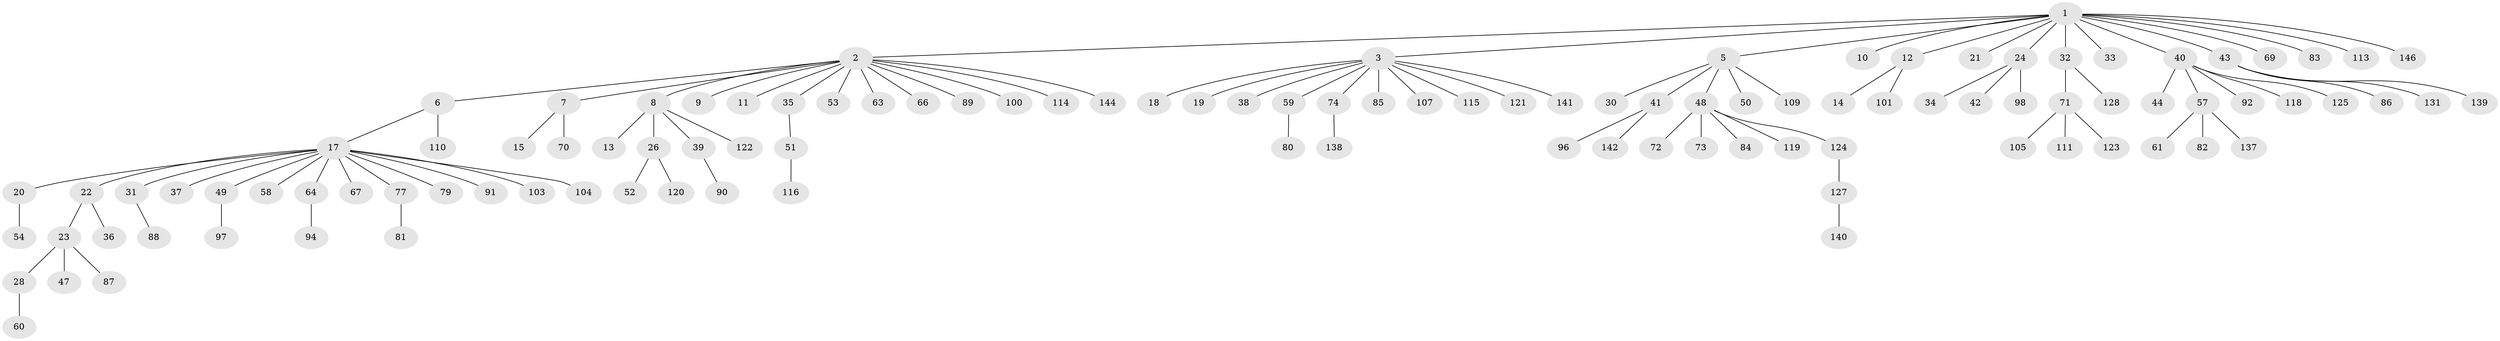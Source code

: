 // Generated by graph-tools (version 1.1) at 2025/23/03/03/25 07:23:51]
// undirected, 113 vertices, 112 edges
graph export_dot {
graph [start="1"]
  node [color=gray90,style=filled];
  1 [super="+68"];
  2 [super="+4"];
  3 [super="+27"];
  5 [super="+16"];
  6 [super="+78"];
  7 [super="+136"];
  8 [super="+117"];
  9;
  10;
  11 [super="+29"];
  12 [super="+65"];
  13;
  14;
  15;
  17 [super="+25"];
  18;
  19 [super="+62"];
  20 [super="+46"];
  21;
  22 [super="+129"];
  23 [super="+112"];
  24 [super="+108"];
  26 [super="+132"];
  28;
  30;
  31 [super="+76"];
  32 [super="+45"];
  33;
  34;
  35 [super="+99"];
  36;
  37;
  38;
  39;
  40 [super="+93"];
  41;
  42;
  43 [super="+55"];
  44;
  47;
  48 [super="+56"];
  49 [super="+143"];
  50;
  51 [super="+75"];
  52;
  53;
  54;
  57;
  58 [super="+126"];
  59;
  60;
  61;
  63 [super="+134"];
  64;
  66;
  67;
  69 [super="+106"];
  70;
  71 [super="+102"];
  72;
  73;
  74 [super="+130"];
  77;
  79;
  80;
  81;
  82 [super="+95"];
  83;
  84;
  85;
  86;
  87;
  88;
  89;
  90;
  91;
  92;
  94;
  96;
  97;
  98;
  100;
  101;
  103;
  104;
  105;
  107;
  109;
  110;
  111;
  113;
  114 [super="+135"];
  115;
  116;
  118;
  119;
  120;
  121;
  122 [super="+133"];
  123;
  124;
  125;
  127;
  128;
  131;
  137;
  138 [super="+145"];
  139;
  140;
  141;
  142;
  144;
  146;
  1 -- 2;
  1 -- 3;
  1 -- 5;
  1 -- 10;
  1 -- 12;
  1 -- 21;
  1 -- 24;
  1 -- 32;
  1 -- 33;
  1 -- 40;
  1 -- 43;
  1 -- 69;
  1 -- 83;
  1 -- 113;
  1 -- 146;
  2 -- 6;
  2 -- 7;
  2 -- 9;
  2 -- 35;
  2 -- 63;
  2 -- 66;
  2 -- 89;
  2 -- 100;
  2 -- 144;
  2 -- 114;
  2 -- 53;
  2 -- 8;
  2 -- 11;
  3 -- 18;
  3 -- 19;
  3 -- 38;
  3 -- 59;
  3 -- 74;
  3 -- 85;
  3 -- 107;
  3 -- 115;
  3 -- 121;
  3 -- 141;
  5 -- 41;
  5 -- 48;
  5 -- 50;
  5 -- 109;
  5 -- 30;
  6 -- 17;
  6 -- 110;
  7 -- 15;
  7 -- 70;
  8 -- 13;
  8 -- 26;
  8 -- 39;
  8 -- 122;
  12 -- 14;
  12 -- 101;
  17 -- 20;
  17 -- 22;
  17 -- 31;
  17 -- 37;
  17 -- 67;
  17 -- 79;
  17 -- 103;
  17 -- 104;
  17 -- 64;
  17 -- 49;
  17 -- 58;
  17 -- 91;
  17 -- 77;
  20 -- 54;
  22 -- 23;
  22 -- 36;
  23 -- 28;
  23 -- 47;
  23 -- 87;
  24 -- 34;
  24 -- 42;
  24 -- 98;
  26 -- 52;
  26 -- 120;
  28 -- 60;
  31 -- 88;
  32 -- 128;
  32 -- 71;
  35 -- 51;
  39 -- 90;
  40 -- 44;
  40 -- 57;
  40 -- 92;
  40 -- 118;
  40 -- 125;
  41 -- 96;
  41 -- 142;
  43 -- 86;
  43 -- 139;
  43 -- 131;
  48 -- 72;
  48 -- 84;
  48 -- 119;
  48 -- 73;
  48 -- 124;
  49 -- 97;
  51 -- 116;
  57 -- 61;
  57 -- 82;
  57 -- 137;
  59 -- 80;
  64 -- 94;
  71 -- 105;
  71 -- 111;
  71 -- 123;
  74 -- 138;
  77 -- 81;
  124 -- 127;
  127 -- 140;
}

